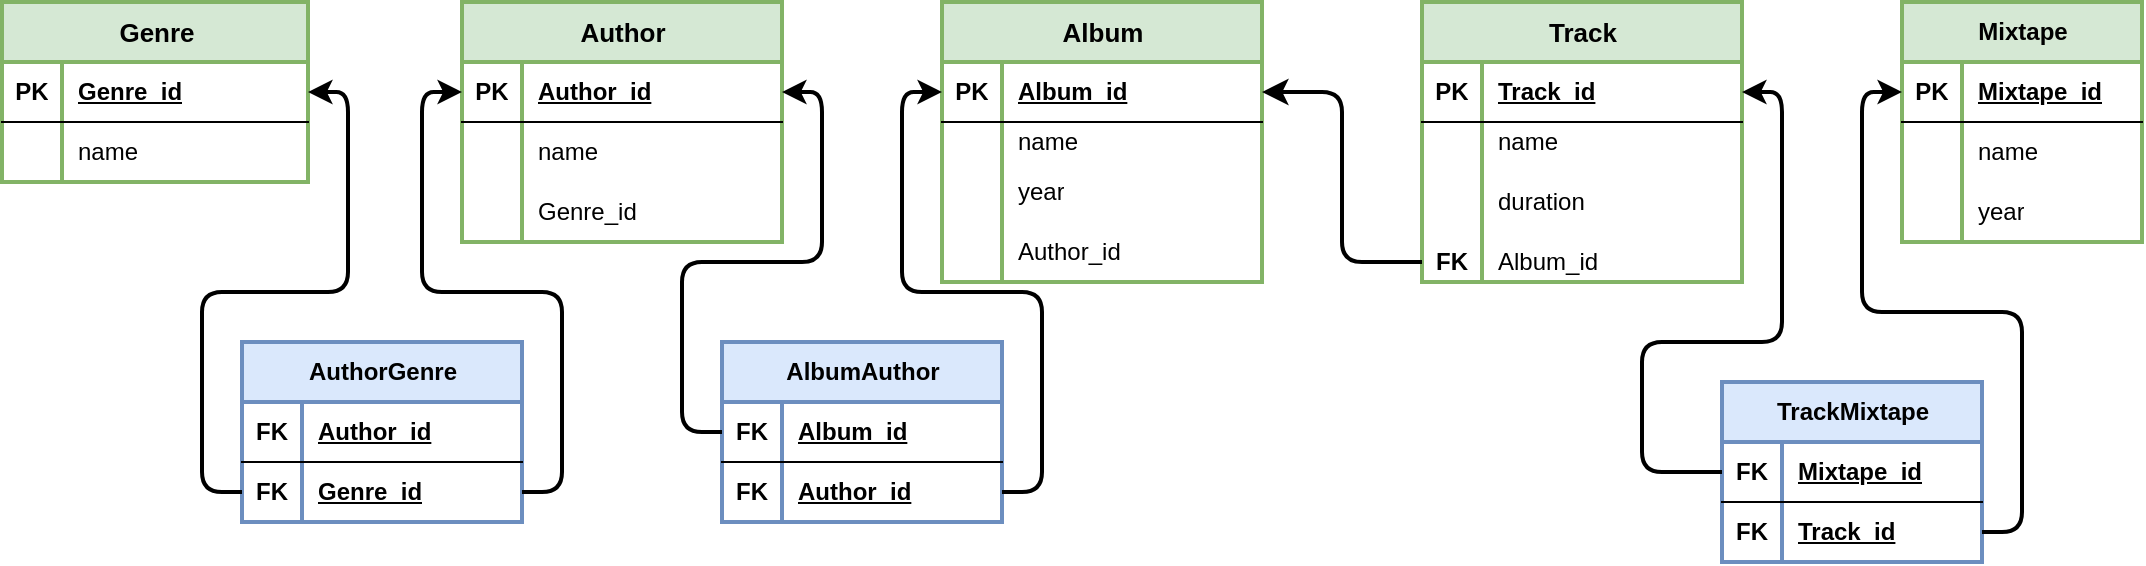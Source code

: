 <mxfile version="21.3.2" type="github">
  <diagram name="Страница 1" id="TB9k6SzynQCll1sx0PVI">
    <mxGraphModel dx="2226" dy="749" grid="1" gridSize="10" guides="1" tooltips="1" connect="1" arrows="1" fold="1" page="1" pageScale="1" pageWidth="827" pageHeight="1169" math="0" shadow="0">
      <root>
        <mxCell id="0" />
        <mxCell id="1" parent="0" />
        <mxCell id="M9_zMe9g27NGTA6qWtNH-1" value="Genre" style="shape=table;startSize=30;container=1;collapsible=1;childLayout=tableLayout;fixedRows=1;rowLines=0;fontStyle=1;align=center;resizeLast=1;html=1;strokeWidth=2;perimeterSpacing=0;fillColor=#d5e8d4;strokeColor=#82b366;fontSize=13;" parent="1" vertex="1">
          <mxGeometry x="-470" y="40" width="153" height="90" as="geometry" />
        </mxCell>
        <mxCell id="M9_zMe9g27NGTA6qWtNH-2" value="" style="shape=tableRow;horizontal=0;startSize=0;swimlaneHead=0;swimlaneBody=0;fillColor=none;collapsible=0;dropTarget=0;points=[[0,0.5],[1,0.5]];portConstraint=eastwest;top=0;left=0;right=0;bottom=1;" parent="M9_zMe9g27NGTA6qWtNH-1" vertex="1">
          <mxGeometry y="30" width="153" height="30" as="geometry" />
        </mxCell>
        <mxCell id="M9_zMe9g27NGTA6qWtNH-3" value="PK" style="shape=partialRectangle;connectable=0;fillColor=none;top=0;left=0;bottom=0;right=0;fontStyle=1;overflow=hidden;whiteSpace=wrap;html=1;" parent="M9_zMe9g27NGTA6qWtNH-2" vertex="1">
          <mxGeometry width="30" height="30" as="geometry">
            <mxRectangle width="30" height="30" as="alternateBounds" />
          </mxGeometry>
        </mxCell>
        <mxCell id="M9_zMe9g27NGTA6qWtNH-4" value="Genre_id" style="shape=partialRectangle;connectable=0;fillColor=none;top=0;left=0;bottom=0;right=0;align=left;spacingLeft=6;fontStyle=5;overflow=hidden;whiteSpace=wrap;html=1;" parent="M9_zMe9g27NGTA6qWtNH-2" vertex="1">
          <mxGeometry x="30" width="123" height="30" as="geometry">
            <mxRectangle width="123" height="30" as="alternateBounds" />
          </mxGeometry>
        </mxCell>
        <mxCell id="M9_zMe9g27NGTA6qWtNH-5" value="" style="shape=tableRow;horizontal=0;startSize=0;swimlaneHead=0;swimlaneBody=0;fillColor=none;collapsible=0;dropTarget=0;points=[[0,0.5],[1,0.5]];portConstraint=eastwest;top=0;left=0;right=0;bottom=0;" parent="M9_zMe9g27NGTA6qWtNH-1" vertex="1">
          <mxGeometry y="60" width="153" height="30" as="geometry" />
        </mxCell>
        <mxCell id="M9_zMe9g27NGTA6qWtNH-6" value="" style="shape=partialRectangle;connectable=0;fillColor=none;top=0;left=0;bottom=0;right=0;editable=1;overflow=hidden;whiteSpace=wrap;html=1;" parent="M9_zMe9g27NGTA6qWtNH-5" vertex="1">
          <mxGeometry width="30" height="30" as="geometry">
            <mxRectangle width="30" height="30" as="alternateBounds" />
          </mxGeometry>
        </mxCell>
        <mxCell id="M9_zMe9g27NGTA6qWtNH-7" value="name" style="shape=partialRectangle;connectable=0;fillColor=none;top=0;left=0;bottom=0;right=0;align=left;spacingLeft=6;overflow=hidden;whiteSpace=wrap;html=1;" parent="M9_zMe9g27NGTA6qWtNH-5" vertex="1">
          <mxGeometry x="30" width="123" height="30" as="geometry">
            <mxRectangle width="123" height="30" as="alternateBounds" />
          </mxGeometry>
        </mxCell>
        <mxCell id="M9_zMe9g27NGTA6qWtNH-25" value="&lt;font style=&quot;font-size: 13px;&quot;&gt;Author&lt;/font&gt;" style="shape=table;startSize=30;container=1;collapsible=1;childLayout=tableLayout;fixedRows=1;rowLines=0;fontStyle=1;align=center;resizeLast=1;html=1;strokeWidth=2;fillColor=#d5e8d4;strokeColor=#82b366;fontSize=13;" parent="1" vertex="1">
          <mxGeometry x="-240" y="40" width="160" height="120" as="geometry" />
        </mxCell>
        <mxCell id="M9_zMe9g27NGTA6qWtNH-26" value="" style="shape=tableRow;horizontal=0;startSize=0;swimlaneHead=0;swimlaneBody=0;fillColor=none;collapsible=0;dropTarget=0;points=[[0,0.5],[1,0.5]];portConstraint=eastwest;top=0;left=0;right=0;bottom=1;" parent="M9_zMe9g27NGTA6qWtNH-25" vertex="1">
          <mxGeometry y="30" width="160" height="30" as="geometry" />
        </mxCell>
        <mxCell id="M9_zMe9g27NGTA6qWtNH-27" value="PK" style="shape=partialRectangle;connectable=0;fillColor=none;top=0;left=0;bottom=0;right=0;fontStyle=1;overflow=hidden;whiteSpace=wrap;html=1;" parent="M9_zMe9g27NGTA6qWtNH-26" vertex="1">
          <mxGeometry width="30" height="30" as="geometry">
            <mxRectangle width="30" height="30" as="alternateBounds" />
          </mxGeometry>
        </mxCell>
        <mxCell id="M9_zMe9g27NGTA6qWtNH-28" value="Author_id" style="shape=partialRectangle;connectable=0;fillColor=none;top=0;left=0;bottom=0;right=0;align=left;spacingLeft=6;fontStyle=5;overflow=hidden;whiteSpace=wrap;html=1;" parent="M9_zMe9g27NGTA6qWtNH-26" vertex="1">
          <mxGeometry x="30" width="130" height="30" as="geometry">
            <mxRectangle width="130" height="30" as="alternateBounds" />
          </mxGeometry>
        </mxCell>
        <mxCell id="M9_zMe9g27NGTA6qWtNH-29" value="" style="shape=tableRow;horizontal=0;startSize=0;swimlaneHead=0;swimlaneBody=0;fillColor=none;collapsible=0;dropTarget=0;points=[[0,0.5],[1,0.5]];portConstraint=eastwest;top=0;left=0;right=0;bottom=0;" parent="M9_zMe9g27NGTA6qWtNH-25" vertex="1">
          <mxGeometry y="60" width="160" height="30" as="geometry" />
        </mxCell>
        <mxCell id="M9_zMe9g27NGTA6qWtNH-30" value="" style="shape=partialRectangle;connectable=0;fillColor=none;top=0;left=0;bottom=0;right=0;editable=1;overflow=hidden;whiteSpace=wrap;html=1;" parent="M9_zMe9g27NGTA6qWtNH-29" vertex="1">
          <mxGeometry width="30" height="30" as="geometry">
            <mxRectangle width="30" height="30" as="alternateBounds" />
          </mxGeometry>
        </mxCell>
        <mxCell id="M9_zMe9g27NGTA6qWtNH-31" value="name" style="shape=partialRectangle;connectable=0;fillColor=none;top=0;left=0;bottom=0;right=0;align=left;spacingLeft=6;overflow=hidden;whiteSpace=wrap;html=1;" parent="M9_zMe9g27NGTA6qWtNH-29" vertex="1">
          <mxGeometry x="30" width="130" height="30" as="geometry">
            <mxRectangle width="130" height="30" as="alternateBounds" />
          </mxGeometry>
        </mxCell>
        <mxCell id="M9_zMe9g27NGTA6qWtNH-32" value="" style="shape=tableRow;horizontal=0;startSize=0;swimlaneHead=0;swimlaneBody=0;fillColor=none;collapsible=0;dropTarget=0;points=[[0,0.5],[1,0.5]];portConstraint=eastwest;top=0;left=0;right=0;bottom=0;" parent="M9_zMe9g27NGTA6qWtNH-25" vertex="1">
          <mxGeometry y="90" width="160" height="30" as="geometry" />
        </mxCell>
        <mxCell id="M9_zMe9g27NGTA6qWtNH-33" value="" style="shape=partialRectangle;connectable=0;fillColor=none;top=0;left=0;bottom=0;right=0;editable=1;overflow=hidden;whiteSpace=wrap;html=1;" parent="M9_zMe9g27NGTA6qWtNH-32" vertex="1">
          <mxGeometry width="30" height="30" as="geometry">
            <mxRectangle width="30" height="30" as="alternateBounds" />
          </mxGeometry>
        </mxCell>
        <mxCell id="M9_zMe9g27NGTA6qWtNH-34" value="Genre_id" style="shape=partialRectangle;connectable=0;fillColor=none;top=0;left=0;bottom=0;right=0;align=left;spacingLeft=6;overflow=hidden;whiteSpace=wrap;html=1;" parent="M9_zMe9g27NGTA6qWtNH-32" vertex="1">
          <mxGeometry x="30" width="130" height="30" as="geometry">
            <mxRectangle width="130" height="30" as="alternateBounds" />
          </mxGeometry>
        </mxCell>
        <mxCell id="M9_zMe9g27NGTA6qWtNH-38" value="Album" style="shape=table;startSize=30;container=1;collapsible=1;childLayout=tableLayout;fixedRows=1;rowLines=0;fontStyle=1;align=center;resizeLast=1;html=1;strokeWidth=2;fillColor=#d5e8d4;strokeColor=#82b366;fontSize=13;" parent="1" vertex="1">
          <mxGeometry y="40" width="160" height="140" as="geometry" />
        </mxCell>
        <mxCell id="M9_zMe9g27NGTA6qWtNH-39" value="" style="shape=tableRow;horizontal=0;startSize=0;swimlaneHead=0;swimlaneBody=0;fillColor=none;collapsible=0;dropTarget=0;points=[[0,0.5],[1,0.5]];portConstraint=eastwest;top=0;left=0;right=0;bottom=1;" parent="M9_zMe9g27NGTA6qWtNH-38" vertex="1">
          <mxGeometry y="30" width="160" height="30" as="geometry" />
        </mxCell>
        <mxCell id="M9_zMe9g27NGTA6qWtNH-40" value="PK" style="shape=partialRectangle;connectable=0;fillColor=none;top=0;left=0;bottom=0;right=0;fontStyle=1;overflow=hidden;whiteSpace=wrap;html=1;" parent="M9_zMe9g27NGTA6qWtNH-39" vertex="1">
          <mxGeometry width="30" height="30" as="geometry">
            <mxRectangle width="30" height="30" as="alternateBounds" />
          </mxGeometry>
        </mxCell>
        <mxCell id="M9_zMe9g27NGTA6qWtNH-41" value="Album_id" style="shape=partialRectangle;connectable=0;fillColor=none;top=0;left=0;bottom=0;right=0;align=left;spacingLeft=6;fontStyle=5;overflow=hidden;whiteSpace=wrap;html=1;" parent="M9_zMe9g27NGTA6qWtNH-39" vertex="1">
          <mxGeometry x="30" width="130" height="30" as="geometry">
            <mxRectangle width="130" height="30" as="alternateBounds" />
          </mxGeometry>
        </mxCell>
        <mxCell id="M9_zMe9g27NGTA6qWtNH-42" value="" style="shape=tableRow;horizontal=0;startSize=0;swimlaneHead=0;swimlaneBody=0;fillColor=none;collapsible=0;dropTarget=0;points=[[0,0.5],[1,0.5]];portConstraint=eastwest;top=0;left=0;right=0;bottom=0;" parent="M9_zMe9g27NGTA6qWtNH-38" vertex="1">
          <mxGeometry y="60" width="160" height="20" as="geometry" />
        </mxCell>
        <mxCell id="M9_zMe9g27NGTA6qWtNH-43" value="" style="shape=partialRectangle;connectable=0;fillColor=none;top=0;left=0;bottom=0;right=0;editable=1;overflow=hidden;whiteSpace=wrap;html=1;" parent="M9_zMe9g27NGTA6qWtNH-42" vertex="1">
          <mxGeometry width="30" height="20" as="geometry">
            <mxRectangle width="30" height="20" as="alternateBounds" />
          </mxGeometry>
        </mxCell>
        <mxCell id="M9_zMe9g27NGTA6qWtNH-44" value="name" style="shape=partialRectangle;connectable=0;fillColor=none;top=0;left=0;bottom=0;right=0;align=left;spacingLeft=6;overflow=hidden;whiteSpace=wrap;html=1;" parent="M9_zMe9g27NGTA6qWtNH-42" vertex="1">
          <mxGeometry x="30" width="130" height="20" as="geometry">
            <mxRectangle width="130" height="20" as="alternateBounds" />
          </mxGeometry>
        </mxCell>
        <mxCell id="M9_zMe9g27NGTA6qWtNH-45" value="" style="shape=tableRow;horizontal=0;startSize=0;swimlaneHead=0;swimlaneBody=0;fillColor=none;collapsible=0;dropTarget=0;points=[[0,0.5],[1,0.5]];portConstraint=eastwest;top=0;left=0;right=0;bottom=0;" parent="M9_zMe9g27NGTA6qWtNH-38" vertex="1">
          <mxGeometry y="80" width="160" height="30" as="geometry" />
        </mxCell>
        <mxCell id="M9_zMe9g27NGTA6qWtNH-46" value="" style="shape=partialRectangle;connectable=0;fillColor=none;top=0;left=0;bottom=0;right=0;editable=1;overflow=hidden;whiteSpace=wrap;html=1;" parent="M9_zMe9g27NGTA6qWtNH-45" vertex="1">
          <mxGeometry width="30" height="30" as="geometry">
            <mxRectangle width="30" height="30" as="alternateBounds" />
          </mxGeometry>
        </mxCell>
        <mxCell id="M9_zMe9g27NGTA6qWtNH-47" value="year" style="shape=partialRectangle;connectable=0;fillColor=none;top=0;left=0;bottom=0;right=0;align=left;spacingLeft=6;overflow=hidden;whiteSpace=wrap;html=1;" parent="M9_zMe9g27NGTA6qWtNH-45" vertex="1">
          <mxGeometry x="30" width="130" height="30" as="geometry">
            <mxRectangle width="130" height="30" as="alternateBounds" />
          </mxGeometry>
        </mxCell>
        <mxCell id="M9_zMe9g27NGTA6qWtNH-48" value="" style="shape=tableRow;horizontal=0;startSize=0;swimlaneHead=0;swimlaneBody=0;fillColor=none;collapsible=0;dropTarget=0;points=[[0,0.5],[1,0.5]];portConstraint=eastwest;top=0;left=0;right=0;bottom=0;" parent="M9_zMe9g27NGTA6qWtNH-38" vertex="1">
          <mxGeometry y="110" width="160" height="30" as="geometry" />
        </mxCell>
        <mxCell id="M9_zMe9g27NGTA6qWtNH-49" value="" style="shape=partialRectangle;connectable=0;fillColor=none;top=0;left=0;bottom=0;right=0;editable=1;overflow=hidden;whiteSpace=wrap;html=1;" parent="M9_zMe9g27NGTA6qWtNH-48" vertex="1">
          <mxGeometry width="30" height="30" as="geometry">
            <mxRectangle width="30" height="30" as="alternateBounds" />
          </mxGeometry>
        </mxCell>
        <mxCell id="M9_zMe9g27NGTA6qWtNH-50" value="Author_id" style="shape=partialRectangle;connectable=0;fillColor=none;top=0;left=0;bottom=0;right=0;align=left;spacingLeft=6;overflow=hidden;whiteSpace=wrap;html=1;" parent="M9_zMe9g27NGTA6qWtNH-48" vertex="1">
          <mxGeometry x="30" width="130" height="30" as="geometry">
            <mxRectangle width="130" height="30" as="alternateBounds" />
          </mxGeometry>
        </mxCell>
        <mxCell id="M9_zMe9g27NGTA6qWtNH-51" value="Track" style="shape=table;startSize=30;container=1;collapsible=1;childLayout=tableLayout;fixedRows=1;rowLines=0;fontStyle=1;align=center;resizeLast=1;html=1;strokeWidth=2;fillColor=#d5e8d4;strokeColor=#82b366;fontSize=13;" parent="1" vertex="1">
          <mxGeometry x="240" y="40" width="160" height="140" as="geometry" />
        </mxCell>
        <mxCell id="M9_zMe9g27NGTA6qWtNH-52" value="" style="shape=tableRow;horizontal=0;startSize=0;swimlaneHead=0;swimlaneBody=0;fillColor=none;collapsible=0;dropTarget=0;points=[[0,0.5],[1,0.5]];portConstraint=eastwest;top=0;left=0;right=0;bottom=1;" parent="M9_zMe9g27NGTA6qWtNH-51" vertex="1">
          <mxGeometry y="30" width="160" height="30" as="geometry" />
        </mxCell>
        <mxCell id="M9_zMe9g27NGTA6qWtNH-53" value="PK" style="shape=partialRectangle;connectable=0;fillColor=none;top=0;left=0;bottom=0;right=0;fontStyle=1;overflow=hidden;whiteSpace=wrap;html=1;" parent="M9_zMe9g27NGTA6qWtNH-52" vertex="1">
          <mxGeometry width="30" height="30" as="geometry">
            <mxRectangle width="30" height="30" as="alternateBounds" />
          </mxGeometry>
        </mxCell>
        <mxCell id="M9_zMe9g27NGTA6qWtNH-54" value="Track_id" style="shape=partialRectangle;connectable=0;fillColor=none;top=0;left=0;bottom=0;right=0;align=left;spacingLeft=6;fontStyle=5;overflow=hidden;whiteSpace=wrap;html=1;" parent="M9_zMe9g27NGTA6qWtNH-52" vertex="1">
          <mxGeometry x="30" width="130" height="30" as="geometry">
            <mxRectangle width="130" height="30" as="alternateBounds" />
          </mxGeometry>
        </mxCell>
        <mxCell id="M9_zMe9g27NGTA6qWtNH-55" value="" style="shape=tableRow;horizontal=0;startSize=0;swimlaneHead=0;swimlaneBody=0;fillColor=none;collapsible=0;dropTarget=0;points=[[0,0.5],[1,0.5]];portConstraint=eastwest;top=0;left=0;right=0;bottom=0;" parent="M9_zMe9g27NGTA6qWtNH-51" vertex="1">
          <mxGeometry y="60" width="160" height="20" as="geometry" />
        </mxCell>
        <mxCell id="M9_zMe9g27NGTA6qWtNH-56" value="" style="shape=partialRectangle;connectable=0;fillColor=none;top=0;left=0;bottom=0;right=0;editable=1;overflow=hidden;whiteSpace=wrap;html=1;" parent="M9_zMe9g27NGTA6qWtNH-55" vertex="1">
          <mxGeometry width="30" height="20" as="geometry">
            <mxRectangle width="30" height="20" as="alternateBounds" />
          </mxGeometry>
        </mxCell>
        <mxCell id="M9_zMe9g27NGTA6qWtNH-57" value="name" style="shape=partialRectangle;connectable=0;fillColor=none;top=0;left=0;bottom=0;right=0;align=left;spacingLeft=6;overflow=hidden;whiteSpace=wrap;html=1;" parent="M9_zMe9g27NGTA6qWtNH-55" vertex="1">
          <mxGeometry x="30" width="130" height="20" as="geometry">
            <mxRectangle width="130" height="20" as="alternateBounds" />
          </mxGeometry>
        </mxCell>
        <mxCell id="M9_zMe9g27NGTA6qWtNH-58" value="" style="shape=tableRow;horizontal=0;startSize=0;swimlaneHead=0;swimlaneBody=0;fillColor=none;collapsible=0;dropTarget=0;points=[[0,0.5],[1,0.5]];portConstraint=eastwest;top=0;left=0;right=0;bottom=0;" parent="M9_zMe9g27NGTA6qWtNH-51" vertex="1">
          <mxGeometry y="80" width="160" height="40" as="geometry" />
        </mxCell>
        <mxCell id="M9_zMe9g27NGTA6qWtNH-59" value="" style="shape=partialRectangle;connectable=0;fillColor=none;top=0;left=0;bottom=0;right=0;editable=1;overflow=hidden;whiteSpace=wrap;html=1;" parent="M9_zMe9g27NGTA6qWtNH-58" vertex="1">
          <mxGeometry width="30" height="40" as="geometry">
            <mxRectangle width="30" height="40" as="alternateBounds" />
          </mxGeometry>
        </mxCell>
        <mxCell id="M9_zMe9g27NGTA6qWtNH-60" value="duration" style="shape=partialRectangle;connectable=0;fillColor=none;top=0;left=0;bottom=0;right=0;align=left;spacingLeft=6;overflow=hidden;whiteSpace=wrap;html=1;" parent="M9_zMe9g27NGTA6qWtNH-58" vertex="1">
          <mxGeometry x="30" width="130" height="40" as="geometry">
            <mxRectangle width="130" height="40" as="alternateBounds" />
          </mxGeometry>
        </mxCell>
        <mxCell id="M9_zMe9g27NGTA6qWtNH-61" value="" style="shape=tableRow;horizontal=0;startSize=0;swimlaneHead=0;swimlaneBody=0;fillColor=none;collapsible=0;dropTarget=0;points=[[0,0.5],[1,0.5]];portConstraint=eastwest;top=0;left=0;right=0;bottom=0;" parent="M9_zMe9g27NGTA6qWtNH-51" vertex="1">
          <mxGeometry y="120" width="160" height="20" as="geometry" />
        </mxCell>
        <mxCell id="M9_zMe9g27NGTA6qWtNH-62" value="&lt;b&gt;FK&lt;/b&gt;" style="shape=partialRectangle;connectable=0;fillColor=none;top=0;left=0;bottom=0;right=0;editable=1;overflow=hidden;whiteSpace=wrap;html=1;" parent="M9_zMe9g27NGTA6qWtNH-61" vertex="1">
          <mxGeometry width="30" height="20" as="geometry">
            <mxRectangle width="30" height="20" as="alternateBounds" />
          </mxGeometry>
        </mxCell>
        <mxCell id="M9_zMe9g27NGTA6qWtNH-63" value="Album_id" style="shape=partialRectangle;connectable=0;fillColor=none;top=0;left=0;bottom=0;right=0;align=left;spacingLeft=6;overflow=hidden;whiteSpace=wrap;html=1;" parent="M9_zMe9g27NGTA6qWtNH-61" vertex="1">
          <mxGeometry x="30" width="130" height="20" as="geometry">
            <mxRectangle width="130" height="20" as="alternateBounds" />
          </mxGeometry>
        </mxCell>
        <mxCell id="M9_zMe9g27NGTA6qWtNH-67" style="edgeStyle=orthogonalEdgeStyle;rounded=1;orthogonalLoop=1;jettySize=auto;html=1;entryX=1;entryY=0.5;entryDx=0;entryDy=0;strokeWidth=2;endSize=7;targetPerimeterSpacing=0;startSize=0;" parent="1" source="M9_zMe9g27NGTA6qWtNH-61" target="M9_zMe9g27NGTA6qWtNH-39" edge="1">
          <mxGeometry relative="1" as="geometry" />
        </mxCell>
        <mxCell id="oPA1c2VLjFXqSt9Y32WB-1" value="AuthorGenre" style="shape=table;startSize=30;container=1;collapsible=1;childLayout=tableLayout;fixedRows=1;rowLines=0;fontStyle=1;align=center;resizeLast=1;html=1;fillColor=#dae8fc;strokeColor=#6c8ebf;strokeWidth=2;" vertex="1" parent="1">
          <mxGeometry x="-350" y="210" width="140" height="90" as="geometry" />
        </mxCell>
        <mxCell id="oPA1c2VLjFXqSt9Y32WB-2" value="" style="shape=tableRow;horizontal=0;startSize=0;swimlaneHead=0;swimlaneBody=0;fillColor=none;collapsible=0;dropTarget=0;points=[[0,0.5],[1,0.5]];portConstraint=eastwest;top=0;left=0;right=0;bottom=1;" vertex="1" parent="oPA1c2VLjFXqSt9Y32WB-1">
          <mxGeometry y="30" width="140" height="30" as="geometry" />
        </mxCell>
        <mxCell id="oPA1c2VLjFXqSt9Y32WB-3" value="FK" style="shape=partialRectangle;connectable=0;fillColor=none;top=0;left=0;bottom=0;right=0;fontStyle=1;overflow=hidden;whiteSpace=wrap;html=1;" vertex="1" parent="oPA1c2VLjFXqSt9Y32WB-2">
          <mxGeometry width="30" height="30" as="geometry">
            <mxRectangle width="30" height="30" as="alternateBounds" />
          </mxGeometry>
        </mxCell>
        <mxCell id="oPA1c2VLjFXqSt9Y32WB-4" value="Author_id" style="shape=partialRectangle;connectable=0;fillColor=none;top=0;left=0;bottom=0;right=0;align=left;spacingLeft=6;fontStyle=5;overflow=hidden;whiteSpace=wrap;html=1;" vertex="1" parent="oPA1c2VLjFXqSt9Y32WB-2">
          <mxGeometry x="30" width="110" height="30" as="geometry">
            <mxRectangle width="110" height="30" as="alternateBounds" />
          </mxGeometry>
        </mxCell>
        <mxCell id="oPA1c2VLjFXqSt9Y32WB-5" value="" style="shape=tableRow;horizontal=0;startSize=0;swimlaneHead=0;swimlaneBody=0;fillColor=none;collapsible=0;dropTarget=0;points=[[0,0.5],[1,0.5]];portConstraint=eastwest;top=0;left=0;right=0;bottom=0;" vertex="1" parent="oPA1c2VLjFXqSt9Y32WB-1">
          <mxGeometry y="60" width="140" height="30" as="geometry" />
        </mxCell>
        <mxCell id="oPA1c2VLjFXqSt9Y32WB-6" value="&lt;b&gt;FK&lt;/b&gt;" style="shape=partialRectangle;connectable=0;fillColor=none;top=0;left=0;bottom=0;right=0;editable=1;overflow=hidden;whiteSpace=wrap;html=1;" vertex="1" parent="oPA1c2VLjFXqSt9Y32WB-5">
          <mxGeometry width="30" height="30" as="geometry">
            <mxRectangle width="30" height="30" as="alternateBounds" />
          </mxGeometry>
        </mxCell>
        <mxCell id="oPA1c2VLjFXqSt9Y32WB-7" value="&lt;b&gt;&lt;u&gt;Genre_id&lt;/u&gt;&lt;/b&gt;" style="shape=partialRectangle;connectable=0;fillColor=none;top=0;left=0;bottom=0;right=0;align=left;spacingLeft=6;overflow=hidden;whiteSpace=wrap;html=1;" vertex="1" parent="oPA1c2VLjFXqSt9Y32WB-5">
          <mxGeometry x="30" width="110" height="30" as="geometry">
            <mxRectangle width="110" height="30" as="alternateBounds" />
          </mxGeometry>
        </mxCell>
        <mxCell id="oPA1c2VLjFXqSt9Y32WB-15" style="edgeStyle=orthogonalEdgeStyle;rounded=1;orthogonalLoop=1;jettySize=auto;html=1;entryX=1;entryY=0.5;entryDx=0;entryDy=0;strokeWidth=2;" edge="1" parent="1" source="oPA1c2VLjFXqSt9Y32WB-5" target="M9_zMe9g27NGTA6qWtNH-2">
          <mxGeometry relative="1" as="geometry" />
        </mxCell>
        <mxCell id="oPA1c2VLjFXqSt9Y32WB-16" value="AlbumAuthor" style="shape=table;startSize=30;container=1;collapsible=1;childLayout=tableLayout;fixedRows=1;rowLines=0;fontStyle=1;align=center;resizeLast=1;html=1;fillColor=#dae8fc;strokeColor=#6c8ebf;strokeWidth=2;" vertex="1" parent="1">
          <mxGeometry x="-110" y="210" width="140" height="90" as="geometry" />
        </mxCell>
        <mxCell id="oPA1c2VLjFXqSt9Y32WB-17" value="" style="shape=tableRow;horizontal=0;startSize=0;swimlaneHead=0;swimlaneBody=0;fillColor=none;collapsible=0;dropTarget=0;points=[[0,0.5],[1,0.5]];portConstraint=eastwest;top=0;left=0;right=0;bottom=1;" vertex="1" parent="oPA1c2VLjFXqSt9Y32WB-16">
          <mxGeometry y="30" width="140" height="30" as="geometry" />
        </mxCell>
        <mxCell id="oPA1c2VLjFXqSt9Y32WB-18" value="FK" style="shape=partialRectangle;connectable=0;fillColor=none;top=0;left=0;bottom=0;right=0;fontStyle=1;overflow=hidden;whiteSpace=wrap;html=1;" vertex="1" parent="oPA1c2VLjFXqSt9Y32WB-17">
          <mxGeometry width="30" height="30" as="geometry">
            <mxRectangle width="30" height="30" as="alternateBounds" />
          </mxGeometry>
        </mxCell>
        <mxCell id="oPA1c2VLjFXqSt9Y32WB-19" value="Album_id" style="shape=partialRectangle;connectable=0;fillColor=none;top=0;left=0;bottom=0;right=0;align=left;spacingLeft=6;fontStyle=5;overflow=hidden;whiteSpace=wrap;html=1;" vertex="1" parent="oPA1c2VLjFXqSt9Y32WB-17">
          <mxGeometry x="30" width="110" height="30" as="geometry">
            <mxRectangle width="110" height="30" as="alternateBounds" />
          </mxGeometry>
        </mxCell>
        <mxCell id="oPA1c2VLjFXqSt9Y32WB-20" value="" style="shape=tableRow;horizontal=0;startSize=0;swimlaneHead=0;swimlaneBody=0;fillColor=none;collapsible=0;dropTarget=0;points=[[0,0.5],[1,0.5]];portConstraint=eastwest;top=0;left=0;right=0;bottom=0;" vertex="1" parent="oPA1c2VLjFXqSt9Y32WB-16">
          <mxGeometry y="60" width="140" height="30" as="geometry" />
        </mxCell>
        <mxCell id="oPA1c2VLjFXqSt9Y32WB-21" value="&lt;b&gt;FK&lt;/b&gt;" style="shape=partialRectangle;connectable=0;fillColor=none;top=0;left=0;bottom=0;right=0;editable=1;overflow=hidden;whiteSpace=wrap;html=1;" vertex="1" parent="oPA1c2VLjFXqSt9Y32WB-20">
          <mxGeometry width="30" height="30" as="geometry">
            <mxRectangle width="30" height="30" as="alternateBounds" />
          </mxGeometry>
        </mxCell>
        <mxCell id="oPA1c2VLjFXqSt9Y32WB-22" value="&lt;b&gt;&lt;u&gt;Author_id&lt;/u&gt;&lt;/b&gt;" style="shape=partialRectangle;connectable=0;fillColor=none;top=0;left=0;bottom=0;right=0;align=left;spacingLeft=6;overflow=hidden;whiteSpace=wrap;html=1;" vertex="1" parent="oPA1c2VLjFXqSt9Y32WB-20">
          <mxGeometry x="30" width="110" height="30" as="geometry">
            <mxRectangle width="110" height="30" as="alternateBounds" />
          </mxGeometry>
        </mxCell>
        <mxCell id="oPA1c2VLjFXqSt9Y32WB-31" style="edgeStyle=orthogonalEdgeStyle;rounded=1;orthogonalLoop=1;jettySize=auto;html=1;exitX=1;exitY=0.5;exitDx=0;exitDy=0;entryX=0;entryY=0.5;entryDx=0;entryDy=0;strokeWidth=2;" edge="1" parent="1" source="oPA1c2VLjFXqSt9Y32WB-20" target="M9_zMe9g27NGTA6qWtNH-39">
          <mxGeometry relative="1" as="geometry" />
        </mxCell>
        <mxCell id="oPA1c2VLjFXqSt9Y32WB-32" style="edgeStyle=orthogonalEdgeStyle;rounded=1;orthogonalLoop=1;jettySize=auto;html=1;entryX=1;entryY=0.5;entryDx=0;entryDy=0;strokeWidth=2;" edge="1" parent="1" source="oPA1c2VLjFXqSt9Y32WB-17" target="M9_zMe9g27NGTA6qWtNH-26">
          <mxGeometry relative="1" as="geometry" />
        </mxCell>
        <mxCell id="oPA1c2VLjFXqSt9Y32WB-34" value="Mixtape" style="shape=table;startSize=30;container=1;collapsible=1;childLayout=tableLayout;fixedRows=1;rowLines=0;fontStyle=1;align=center;resizeLast=1;html=1;fillColor=#d5e8d4;strokeColor=#82b366;strokeWidth=2;" vertex="1" parent="1">
          <mxGeometry x="480" y="40" width="120" height="120" as="geometry" />
        </mxCell>
        <mxCell id="oPA1c2VLjFXqSt9Y32WB-35" value="" style="shape=tableRow;horizontal=0;startSize=0;swimlaneHead=0;swimlaneBody=0;fillColor=none;collapsible=0;dropTarget=0;points=[[0,0.5],[1,0.5]];portConstraint=eastwest;top=0;left=0;right=0;bottom=1;" vertex="1" parent="oPA1c2VLjFXqSt9Y32WB-34">
          <mxGeometry y="30" width="120" height="30" as="geometry" />
        </mxCell>
        <mxCell id="oPA1c2VLjFXqSt9Y32WB-36" value="PK" style="shape=partialRectangle;connectable=0;fillColor=none;top=0;left=0;bottom=0;right=0;fontStyle=1;overflow=hidden;whiteSpace=wrap;html=1;" vertex="1" parent="oPA1c2VLjFXqSt9Y32WB-35">
          <mxGeometry width="30" height="30" as="geometry">
            <mxRectangle width="30" height="30" as="alternateBounds" />
          </mxGeometry>
        </mxCell>
        <mxCell id="oPA1c2VLjFXqSt9Y32WB-37" value="Mixtape_id" style="shape=partialRectangle;connectable=0;fillColor=none;top=0;left=0;bottom=0;right=0;align=left;spacingLeft=6;fontStyle=5;overflow=hidden;whiteSpace=wrap;html=1;" vertex="1" parent="oPA1c2VLjFXqSt9Y32WB-35">
          <mxGeometry x="30" width="90" height="30" as="geometry">
            <mxRectangle width="90" height="30" as="alternateBounds" />
          </mxGeometry>
        </mxCell>
        <mxCell id="oPA1c2VLjFXqSt9Y32WB-38" value="" style="shape=tableRow;horizontal=0;startSize=0;swimlaneHead=0;swimlaneBody=0;fillColor=none;collapsible=0;dropTarget=0;points=[[0,0.5],[1,0.5]];portConstraint=eastwest;top=0;left=0;right=0;bottom=0;" vertex="1" parent="oPA1c2VLjFXqSt9Y32WB-34">
          <mxGeometry y="60" width="120" height="30" as="geometry" />
        </mxCell>
        <mxCell id="oPA1c2VLjFXqSt9Y32WB-39" value="" style="shape=partialRectangle;connectable=0;fillColor=none;top=0;left=0;bottom=0;right=0;editable=1;overflow=hidden;whiteSpace=wrap;html=1;" vertex="1" parent="oPA1c2VLjFXqSt9Y32WB-38">
          <mxGeometry width="30" height="30" as="geometry">
            <mxRectangle width="30" height="30" as="alternateBounds" />
          </mxGeometry>
        </mxCell>
        <mxCell id="oPA1c2VLjFXqSt9Y32WB-40" value="name" style="shape=partialRectangle;connectable=0;fillColor=none;top=0;left=0;bottom=0;right=0;align=left;spacingLeft=6;overflow=hidden;whiteSpace=wrap;html=1;" vertex="1" parent="oPA1c2VLjFXqSt9Y32WB-38">
          <mxGeometry x="30" width="90" height="30" as="geometry">
            <mxRectangle width="90" height="30" as="alternateBounds" />
          </mxGeometry>
        </mxCell>
        <mxCell id="oPA1c2VLjFXqSt9Y32WB-41" value="" style="shape=tableRow;horizontal=0;startSize=0;swimlaneHead=0;swimlaneBody=0;fillColor=none;collapsible=0;dropTarget=0;points=[[0,0.5],[1,0.5]];portConstraint=eastwest;top=0;left=0;right=0;bottom=0;" vertex="1" parent="oPA1c2VLjFXqSt9Y32WB-34">
          <mxGeometry y="90" width="120" height="30" as="geometry" />
        </mxCell>
        <mxCell id="oPA1c2VLjFXqSt9Y32WB-42" value="" style="shape=partialRectangle;connectable=0;fillColor=none;top=0;left=0;bottom=0;right=0;editable=1;overflow=hidden;whiteSpace=wrap;html=1;" vertex="1" parent="oPA1c2VLjFXqSt9Y32WB-41">
          <mxGeometry width="30" height="30" as="geometry">
            <mxRectangle width="30" height="30" as="alternateBounds" />
          </mxGeometry>
        </mxCell>
        <mxCell id="oPA1c2VLjFXqSt9Y32WB-43" value="year" style="shape=partialRectangle;connectable=0;fillColor=none;top=0;left=0;bottom=0;right=0;align=left;spacingLeft=6;overflow=hidden;whiteSpace=wrap;html=1;" vertex="1" parent="oPA1c2VLjFXqSt9Y32WB-41">
          <mxGeometry x="30" width="90" height="30" as="geometry">
            <mxRectangle width="90" height="30" as="alternateBounds" />
          </mxGeometry>
        </mxCell>
        <mxCell id="oPA1c2VLjFXqSt9Y32WB-47" style="edgeStyle=orthogonalEdgeStyle;rounded=1;orthogonalLoop=1;jettySize=auto;html=1;entryX=0;entryY=0.5;entryDx=0;entryDy=0;strokeWidth=2;" edge="1" parent="1" source="oPA1c2VLjFXqSt9Y32WB-5" target="M9_zMe9g27NGTA6qWtNH-26">
          <mxGeometry relative="1" as="geometry" />
        </mxCell>
        <mxCell id="oPA1c2VLjFXqSt9Y32WB-52" value="TrackMixtape" style="shape=table;startSize=30;container=1;collapsible=1;childLayout=tableLayout;fixedRows=1;rowLines=0;fontStyle=1;align=center;resizeLast=1;html=1;strokeWidth=2;fillColor=#dae8fc;strokeColor=#6c8ebf;" vertex="1" parent="1">
          <mxGeometry x="390" y="230" width="130" height="90" as="geometry" />
        </mxCell>
        <mxCell id="oPA1c2VLjFXqSt9Y32WB-53" value="" style="shape=tableRow;horizontal=0;startSize=0;swimlaneHead=0;swimlaneBody=0;fillColor=none;collapsible=0;dropTarget=0;points=[[0,0.5],[1,0.5]];portConstraint=eastwest;top=0;left=0;right=0;bottom=1;" vertex="1" parent="oPA1c2VLjFXqSt9Y32WB-52">
          <mxGeometry y="30" width="130" height="30" as="geometry" />
        </mxCell>
        <mxCell id="oPA1c2VLjFXqSt9Y32WB-54" value="FK" style="shape=partialRectangle;connectable=0;fillColor=none;top=0;left=0;bottom=0;right=0;fontStyle=1;overflow=hidden;whiteSpace=wrap;html=1;" vertex="1" parent="oPA1c2VLjFXqSt9Y32WB-53">
          <mxGeometry width="30" height="30" as="geometry">
            <mxRectangle width="30" height="30" as="alternateBounds" />
          </mxGeometry>
        </mxCell>
        <mxCell id="oPA1c2VLjFXqSt9Y32WB-55" value="Mixtape_id" style="shape=partialRectangle;connectable=0;fillColor=none;top=0;left=0;bottom=0;right=0;align=left;spacingLeft=6;fontStyle=5;overflow=hidden;whiteSpace=wrap;html=1;" vertex="1" parent="oPA1c2VLjFXqSt9Y32WB-53">
          <mxGeometry x="30" width="100" height="30" as="geometry">
            <mxRectangle width="100" height="30" as="alternateBounds" />
          </mxGeometry>
        </mxCell>
        <mxCell id="oPA1c2VLjFXqSt9Y32WB-56" value="" style="shape=tableRow;horizontal=0;startSize=0;swimlaneHead=0;swimlaneBody=0;fillColor=none;collapsible=0;dropTarget=0;points=[[0,0.5],[1,0.5]];portConstraint=eastwest;top=0;left=0;right=0;bottom=0;" vertex="1" parent="oPA1c2VLjFXqSt9Y32WB-52">
          <mxGeometry y="60" width="130" height="30" as="geometry" />
        </mxCell>
        <mxCell id="oPA1c2VLjFXqSt9Y32WB-57" value="&lt;b&gt;FK&lt;/b&gt;" style="shape=partialRectangle;connectable=0;fillColor=none;top=0;left=0;bottom=0;right=0;editable=1;overflow=hidden;whiteSpace=wrap;html=1;" vertex="1" parent="oPA1c2VLjFXqSt9Y32WB-56">
          <mxGeometry width="30" height="30" as="geometry">
            <mxRectangle width="30" height="30" as="alternateBounds" />
          </mxGeometry>
        </mxCell>
        <mxCell id="oPA1c2VLjFXqSt9Y32WB-58" value="&lt;b&gt;&lt;u&gt;Track_id&lt;/u&gt;&lt;/b&gt;" style="shape=partialRectangle;connectable=0;fillColor=none;top=0;left=0;bottom=0;right=0;align=left;spacingLeft=6;overflow=hidden;whiteSpace=wrap;html=1;" vertex="1" parent="oPA1c2VLjFXqSt9Y32WB-56">
          <mxGeometry x="30" width="100" height="30" as="geometry">
            <mxRectangle width="100" height="30" as="alternateBounds" />
          </mxGeometry>
        </mxCell>
        <mxCell id="oPA1c2VLjFXqSt9Y32WB-66" style="edgeStyle=orthogonalEdgeStyle;rounded=1;orthogonalLoop=1;jettySize=auto;html=1;exitX=0;exitY=0.5;exitDx=0;exitDy=0;entryX=1;entryY=0.5;entryDx=0;entryDy=0;strokeWidth=2;" edge="1" parent="1" source="oPA1c2VLjFXqSt9Y32WB-53" target="M9_zMe9g27NGTA6qWtNH-52">
          <mxGeometry relative="1" as="geometry">
            <mxPoint x="530" y="260" as="targetPoint" />
            <Array as="points">
              <mxPoint x="350" y="275" />
              <mxPoint x="350" y="210" />
              <mxPoint x="420" y="210" />
              <mxPoint x="420" y="85" />
            </Array>
          </mxGeometry>
        </mxCell>
        <mxCell id="oPA1c2VLjFXqSt9Y32WB-69" style="edgeStyle=orthogonalEdgeStyle;rounded=1;orthogonalLoop=1;jettySize=auto;html=1;exitX=1;exitY=0.5;exitDx=0;exitDy=0;entryX=0;entryY=0.5;entryDx=0;entryDy=0;strokeWidth=2;" edge="1" parent="1" source="oPA1c2VLjFXqSt9Y32WB-56" target="oPA1c2VLjFXqSt9Y32WB-35">
          <mxGeometry relative="1" as="geometry" />
        </mxCell>
      </root>
    </mxGraphModel>
  </diagram>
</mxfile>
